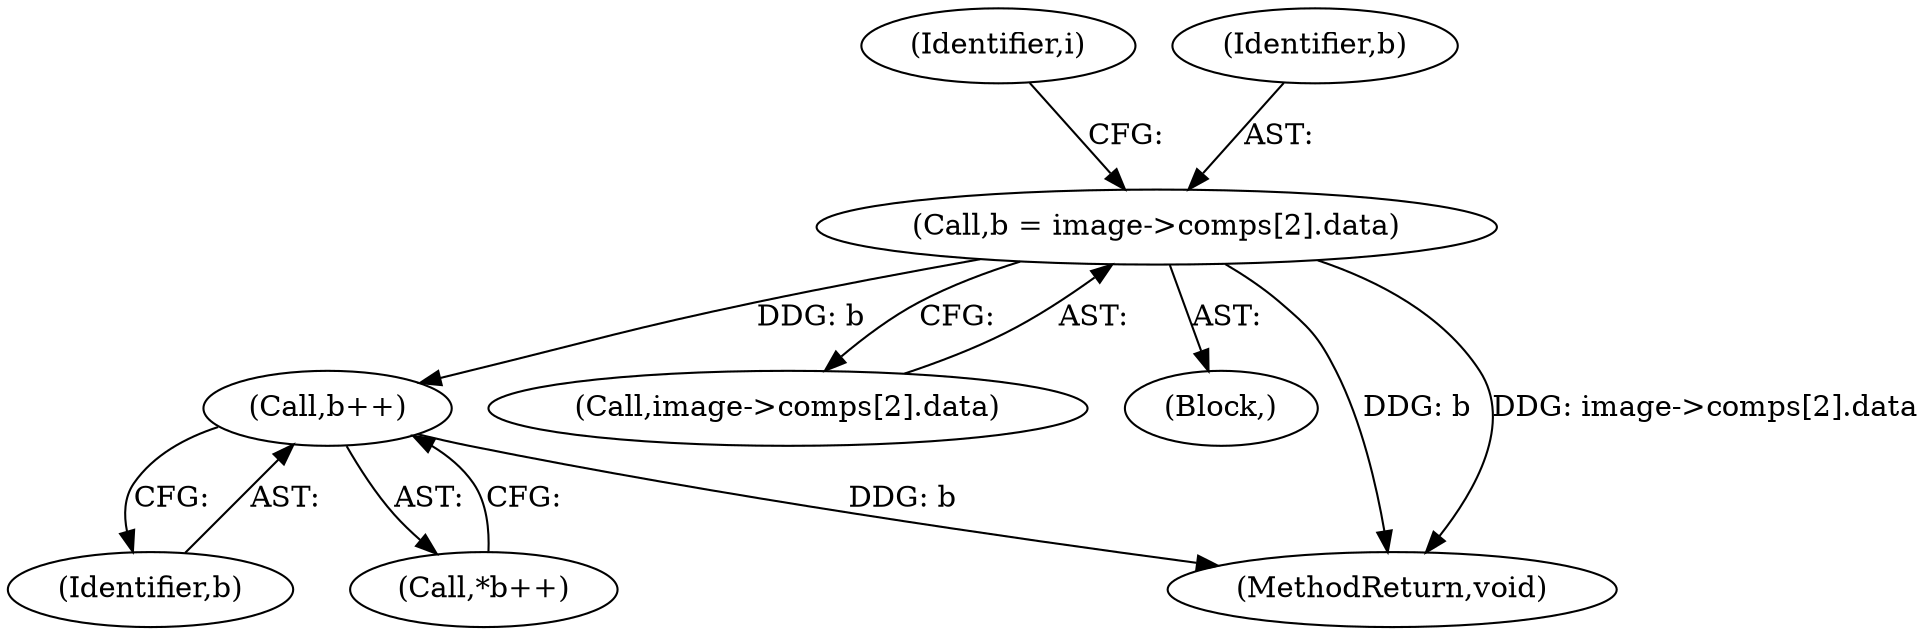 digraph "0_openjpeg_2e5ab1d9987831c981ff05862e8ccf1381ed58ea@array" {
"1000652" [label="(Call,b = image->comps[2].data)"];
"1000691" [label="(Call,b++)"];
"1000654" [label="(Call,image->comps[2].data)"];
"1000691" [label="(Call,b++)"];
"1000692" [label="(Identifier,b)"];
"1000690" [label="(Call,*b++)"];
"1000663" [label="(Identifier,i)"];
"1000517" [label="(Block,)"];
"1000653" [label="(Identifier,b)"];
"1001487" [label="(MethodReturn,void)"];
"1000652" [label="(Call,b = image->comps[2].data)"];
"1000652" -> "1000517"  [label="AST: "];
"1000652" -> "1000654"  [label="CFG: "];
"1000653" -> "1000652"  [label="AST: "];
"1000654" -> "1000652"  [label="AST: "];
"1000663" -> "1000652"  [label="CFG: "];
"1000652" -> "1001487"  [label="DDG: b"];
"1000652" -> "1001487"  [label="DDG: image->comps[2].data"];
"1000652" -> "1000691"  [label="DDG: b"];
"1000691" -> "1000690"  [label="AST: "];
"1000691" -> "1000692"  [label="CFG: "];
"1000692" -> "1000691"  [label="AST: "];
"1000690" -> "1000691"  [label="CFG: "];
"1000691" -> "1001487"  [label="DDG: b"];
}
